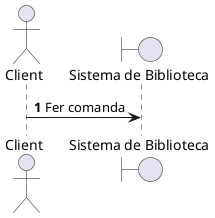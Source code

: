 @startuml
'https://plantuml.com/sequence-diagram

actor Client as c
boundary "Sistema de Biblioteca" as ui

autonumber
c -> ui: Fer comanda
@enduml